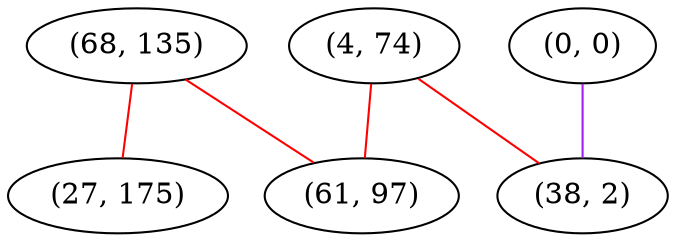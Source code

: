 graph "" {
"(4, 74)";
"(68, 135)";
"(0, 0)";
"(27, 175)";
"(61, 97)";
"(38, 2)";
"(4, 74)" -- "(61, 97)"  [color=red, key=0, weight=1];
"(4, 74)" -- "(38, 2)"  [color=red, key=0, weight=1];
"(68, 135)" -- "(27, 175)"  [color=red, key=0, weight=1];
"(68, 135)" -- "(61, 97)"  [color=red, key=0, weight=1];
"(0, 0)" -- "(38, 2)"  [color=purple, key=0, weight=4];
}
